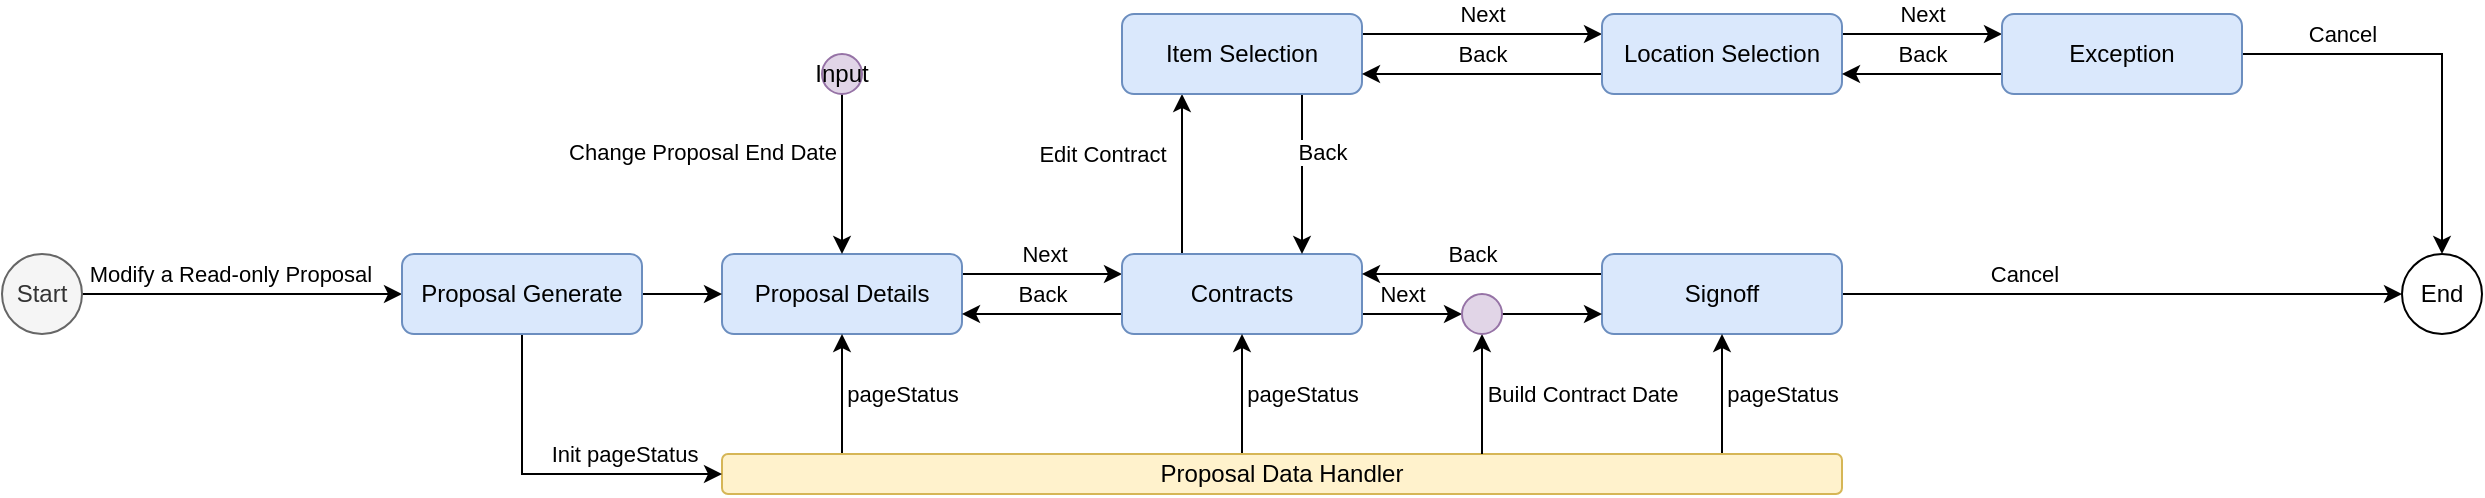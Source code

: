 <mxfile version="14.9.3" type="github">
  <diagram id="MpMKGlxmZKTNohCJST7r" name="Page-1">
    <mxGraphModel dx="1775" dy="588" grid="1" gridSize="10" guides="1" tooltips="1" connect="1" arrows="1" fold="1" page="1" pageScale="1" pageWidth="827" pageHeight="1169" math="0" shadow="0">
      <root>
        <mxCell id="0" />
        <mxCell id="1" parent="0" />
        <mxCell id="CWZlS4MAvRdUrijUF1ng-20" style="edgeStyle=orthogonalEdgeStyle;rounded=0;orthogonalLoop=1;jettySize=auto;html=1;entryX=0;entryY=0.25;entryDx=0;entryDy=0;exitX=1;exitY=0.25;exitDx=0;exitDy=0;" edge="1" parent="1" source="CWZlS4MAvRdUrijUF1ng-1" target="CWZlS4MAvRdUrijUF1ng-2">
          <mxGeometry relative="1" as="geometry" />
        </mxCell>
        <mxCell id="CWZlS4MAvRdUrijUF1ng-21" value="Next" style="edgeLabel;html=1;align=center;verticalAlign=middle;resizable=0;points=[];" vertex="1" connectable="0" parent="CWZlS4MAvRdUrijUF1ng-20">
          <mxGeometry x="-0.361" y="-2" relative="1" as="geometry">
            <mxPoint x="15" y="-12" as="offset" />
          </mxGeometry>
        </mxCell>
        <mxCell id="CWZlS4MAvRdUrijUF1ng-1" value="Proposal Details" style="rounded=1;whiteSpace=wrap;html=1;fillColor=#dae8fc;strokeColor=#6c8ebf;" vertex="1" parent="1">
          <mxGeometry x="120" y="160" width="120" height="40" as="geometry" />
        </mxCell>
        <mxCell id="CWZlS4MAvRdUrijUF1ng-14" style="edgeStyle=orthogonalEdgeStyle;rounded=0;orthogonalLoop=1;jettySize=auto;html=1;entryX=0.25;entryY=1;entryDx=0;entryDy=0;exitX=0.25;exitY=0;exitDx=0;exitDy=0;" edge="1" parent="1" source="CWZlS4MAvRdUrijUF1ng-2" target="CWZlS4MAvRdUrijUF1ng-7">
          <mxGeometry relative="1" as="geometry">
            <Array as="points" />
          </mxGeometry>
        </mxCell>
        <mxCell id="CWZlS4MAvRdUrijUF1ng-15" value="Edit Contract" style="edgeLabel;html=1;align=center;verticalAlign=middle;resizable=0;points=[];" vertex="1" connectable="0" parent="CWZlS4MAvRdUrijUF1ng-14">
          <mxGeometry x="0.25" y="-2" relative="1" as="geometry">
            <mxPoint x="-42" as="offset" />
          </mxGeometry>
        </mxCell>
        <mxCell id="CWZlS4MAvRdUrijUF1ng-22" style="edgeStyle=orthogonalEdgeStyle;rounded=0;orthogonalLoop=1;jettySize=auto;html=1;exitX=0;exitY=0.75;exitDx=0;exitDy=0;entryX=1;entryY=0.75;entryDx=0;entryDy=0;" edge="1" parent="1" source="CWZlS4MAvRdUrijUF1ng-2" target="CWZlS4MAvRdUrijUF1ng-1">
          <mxGeometry relative="1" as="geometry">
            <mxPoint x="210" y="190" as="targetPoint" />
          </mxGeometry>
        </mxCell>
        <mxCell id="CWZlS4MAvRdUrijUF1ng-23" value="Back" style="edgeLabel;html=1;align=center;verticalAlign=middle;resizable=0;points=[];" vertex="1" connectable="0" parent="CWZlS4MAvRdUrijUF1ng-22">
          <mxGeometry x="-0.294" y="1" relative="1" as="geometry">
            <mxPoint x="-12" y="-11" as="offset" />
          </mxGeometry>
        </mxCell>
        <mxCell id="CWZlS4MAvRdUrijUF1ng-41" style="edgeStyle=orthogonalEdgeStyle;rounded=0;orthogonalLoop=1;jettySize=auto;html=1;entryX=0;entryY=0.5;entryDx=0;entryDy=0;exitX=1;exitY=0.75;exitDx=0;exitDy=0;" edge="1" parent="1" source="CWZlS4MAvRdUrijUF1ng-2" target="CWZlS4MAvRdUrijUF1ng-40">
          <mxGeometry relative="1" as="geometry">
            <Array as="points">
              <mxPoint x="470" y="190" />
              <mxPoint x="470" y="190" />
            </Array>
          </mxGeometry>
        </mxCell>
        <mxCell id="CWZlS4MAvRdUrijUF1ng-45" value="Next" style="edgeLabel;html=1;align=center;verticalAlign=middle;resizable=0;points=[];" vertex="1" connectable="0" parent="CWZlS4MAvRdUrijUF1ng-41">
          <mxGeometry x="0.236" y="-1" relative="1" as="geometry">
            <mxPoint x="-11" y="-11" as="offset" />
          </mxGeometry>
        </mxCell>
        <mxCell id="CWZlS4MAvRdUrijUF1ng-2" value="Contracts" style="rounded=1;whiteSpace=wrap;html=1;fillColor=#dae8fc;strokeColor=#6c8ebf;" vertex="1" parent="1">
          <mxGeometry x="320" y="160" width="120" height="40" as="geometry" />
        </mxCell>
        <mxCell id="CWZlS4MAvRdUrijUF1ng-24" style="edgeStyle=orthogonalEdgeStyle;rounded=0;orthogonalLoop=1;jettySize=auto;html=1;exitX=0;exitY=0.25;exitDx=0;exitDy=0;entryX=1;entryY=0.25;entryDx=0;entryDy=0;" edge="1" parent="1" source="CWZlS4MAvRdUrijUF1ng-3" target="CWZlS4MAvRdUrijUF1ng-2">
          <mxGeometry relative="1" as="geometry" />
        </mxCell>
        <mxCell id="CWZlS4MAvRdUrijUF1ng-25" value="Back" style="edgeLabel;html=1;align=center;verticalAlign=middle;resizable=0;points=[];" vertex="1" connectable="0" parent="CWZlS4MAvRdUrijUF1ng-24">
          <mxGeometry x="0.258" relative="1" as="geometry">
            <mxPoint x="10" y="-10" as="offset" />
          </mxGeometry>
        </mxCell>
        <mxCell id="CWZlS4MAvRdUrijUF1ng-46" style="edgeStyle=orthogonalEdgeStyle;rounded=0;orthogonalLoop=1;jettySize=auto;html=1;entryX=0;entryY=0.5;entryDx=0;entryDy=0;" edge="1" parent="1" source="CWZlS4MAvRdUrijUF1ng-3" target="CWZlS4MAvRdUrijUF1ng-10">
          <mxGeometry relative="1" as="geometry" />
        </mxCell>
        <mxCell id="CWZlS4MAvRdUrijUF1ng-47" value="Cancel" style="edgeLabel;html=1;align=center;verticalAlign=middle;resizable=0;points=[];" vertex="1" connectable="0" parent="CWZlS4MAvRdUrijUF1ng-46">
          <mxGeometry x="-0.702" y="1" relative="1" as="geometry">
            <mxPoint x="49" y="-9" as="offset" />
          </mxGeometry>
        </mxCell>
        <mxCell id="CWZlS4MAvRdUrijUF1ng-3" value="Signoff" style="rounded=1;whiteSpace=wrap;html=1;fillColor=#dae8fc;strokeColor=#6c8ebf;" vertex="1" parent="1">
          <mxGeometry x="560" y="160" width="120" height="40" as="geometry" />
        </mxCell>
        <mxCell id="CWZlS4MAvRdUrijUF1ng-6" style="edgeStyle=orthogonalEdgeStyle;rounded=0;orthogonalLoop=1;jettySize=auto;html=1;entryX=0;entryY=0.5;entryDx=0;entryDy=0;" edge="1" parent="1" source="CWZlS4MAvRdUrijUF1ng-5" target="CWZlS4MAvRdUrijUF1ng-29">
          <mxGeometry relative="1" as="geometry" />
        </mxCell>
        <mxCell id="CWZlS4MAvRdUrijUF1ng-13" value="Modify a Read-only Proposal" style="edgeLabel;html=1;align=center;verticalAlign=middle;resizable=0;points=[];" vertex="1" connectable="0" parent="CWZlS4MAvRdUrijUF1ng-6">
          <mxGeometry x="-0.26" relative="1" as="geometry">
            <mxPoint x="15" y="-10" as="offset" />
          </mxGeometry>
        </mxCell>
        <mxCell id="CWZlS4MAvRdUrijUF1ng-5" value="Start" style="ellipse;whiteSpace=wrap;html=1;aspect=fixed;fillColor=#f5f5f5;strokeColor=#666666;fontColor=#333333;" vertex="1" parent="1">
          <mxGeometry x="-240" y="160" width="40" height="40" as="geometry" />
        </mxCell>
        <mxCell id="CWZlS4MAvRdUrijUF1ng-16" style="edgeStyle=orthogonalEdgeStyle;rounded=0;orthogonalLoop=1;jettySize=auto;html=1;entryX=0;entryY=0.25;entryDx=0;entryDy=0;exitX=1;exitY=0.25;exitDx=0;exitDy=0;" edge="1" parent="1" source="CWZlS4MAvRdUrijUF1ng-7" target="CWZlS4MAvRdUrijUF1ng-8">
          <mxGeometry relative="1" as="geometry" />
        </mxCell>
        <mxCell id="CWZlS4MAvRdUrijUF1ng-49" value="Next" style="edgeLabel;html=1;align=center;verticalAlign=middle;resizable=0;points=[];" vertex="1" connectable="0" parent="CWZlS4MAvRdUrijUF1ng-16">
          <mxGeometry x="-0.183" y="2" relative="1" as="geometry">
            <mxPoint x="11" y="-8" as="offset" />
          </mxGeometry>
        </mxCell>
        <mxCell id="CWZlS4MAvRdUrijUF1ng-18" style="edgeStyle=orthogonalEdgeStyle;rounded=0;orthogonalLoop=1;jettySize=auto;html=1;exitX=0.75;exitY=1;exitDx=0;exitDy=0;entryX=0.75;entryY=0;entryDx=0;entryDy=0;" edge="1" parent="1" source="CWZlS4MAvRdUrijUF1ng-7" target="CWZlS4MAvRdUrijUF1ng-2">
          <mxGeometry relative="1" as="geometry" />
        </mxCell>
        <mxCell id="CWZlS4MAvRdUrijUF1ng-19" value="Back" style="edgeLabel;html=1;align=center;verticalAlign=middle;resizable=0;points=[];" vertex="1" connectable="0" parent="CWZlS4MAvRdUrijUF1ng-18">
          <mxGeometry x="-0.283" y="1" relative="1" as="geometry">
            <mxPoint x="9" as="offset" />
          </mxGeometry>
        </mxCell>
        <mxCell id="CWZlS4MAvRdUrijUF1ng-7" value="Item Selection" style="rounded=1;whiteSpace=wrap;html=1;fillColor=#dae8fc;strokeColor=#6c8ebf;" vertex="1" parent="1">
          <mxGeometry x="320" y="40" width="120" height="40" as="geometry" />
        </mxCell>
        <mxCell id="CWZlS4MAvRdUrijUF1ng-17" style="edgeStyle=orthogonalEdgeStyle;rounded=0;orthogonalLoop=1;jettySize=auto;html=1;entryX=0;entryY=0.25;entryDx=0;entryDy=0;exitX=1;exitY=0.25;exitDx=0;exitDy=0;" edge="1" parent="1" source="CWZlS4MAvRdUrijUF1ng-8" target="CWZlS4MAvRdUrijUF1ng-9">
          <mxGeometry relative="1" as="geometry" />
        </mxCell>
        <mxCell id="CWZlS4MAvRdUrijUF1ng-52" value="Next" style="edgeLabel;html=1;align=center;verticalAlign=middle;resizable=0;points=[];" vertex="1" connectable="0" parent="CWZlS4MAvRdUrijUF1ng-17">
          <mxGeometry x="-0.258" y="1" relative="1" as="geometry">
            <mxPoint x="10" y="-9" as="offset" />
          </mxGeometry>
        </mxCell>
        <mxCell id="CWZlS4MAvRdUrijUF1ng-48" style="edgeStyle=orthogonalEdgeStyle;rounded=0;orthogonalLoop=1;jettySize=auto;html=1;entryX=1;entryY=0.75;entryDx=0;entryDy=0;exitX=0;exitY=0.75;exitDx=0;exitDy=0;" edge="1" parent="1" source="CWZlS4MAvRdUrijUF1ng-8" target="CWZlS4MAvRdUrijUF1ng-7">
          <mxGeometry relative="1" as="geometry" />
        </mxCell>
        <mxCell id="CWZlS4MAvRdUrijUF1ng-50" value="Back" style="edgeLabel;html=1;align=center;verticalAlign=middle;resizable=0;points=[];" vertex="1" connectable="0" parent="CWZlS4MAvRdUrijUF1ng-48">
          <mxGeometry x="0.261" y="-1" relative="1" as="geometry">
            <mxPoint x="15" y="-9" as="offset" />
          </mxGeometry>
        </mxCell>
        <mxCell id="CWZlS4MAvRdUrijUF1ng-8" value="Location Selection" style="rounded=1;whiteSpace=wrap;html=1;fillColor=#dae8fc;strokeColor=#6c8ebf;" vertex="1" parent="1">
          <mxGeometry x="560" y="40" width="120" height="40" as="geometry" />
        </mxCell>
        <mxCell id="CWZlS4MAvRdUrijUF1ng-11" style="edgeStyle=orthogonalEdgeStyle;rounded=0;orthogonalLoop=1;jettySize=auto;html=1;entryX=0.5;entryY=0;entryDx=0;entryDy=0;" edge="1" parent="1" source="CWZlS4MAvRdUrijUF1ng-9" target="CWZlS4MAvRdUrijUF1ng-10">
          <mxGeometry relative="1" as="geometry" />
        </mxCell>
        <mxCell id="CWZlS4MAvRdUrijUF1ng-12" value="Cancel" style="edgeLabel;html=1;align=center;verticalAlign=middle;resizable=0;points=[];" vertex="1" connectable="0" parent="CWZlS4MAvRdUrijUF1ng-11">
          <mxGeometry x="-0.36" y="-1" relative="1" as="geometry">
            <mxPoint x="-14" y="-11" as="offset" />
          </mxGeometry>
        </mxCell>
        <mxCell id="CWZlS4MAvRdUrijUF1ng-51" style="edgeStyle=orthogonalEdgeStyle;rounded=0;orthogonalLoop=1;jettySize=auto;html=1;entryX=1;entryY=0.75;entryDx=0;entryDy=0;exitX=0;exitY=0.75;exitDx=0;exitDy=0;" edge="1" parent="1" source="CWZlS4MAvRdUrijUF1ng-9" target="CWZlS4MAvRdUrijUF1ng-8">
          <mxGeometry relative="1" as="geometry" />
        </mxCell>
        <mxCell id="CWZlS4MAvRdUrijUF1ng-53" value="Back" style="edgeLabel;html=1;align=center;verticalAlign=middle;resizable=0;points=[];" vertex="1" connectable="0" parent="CWZlS4MAvRdUrijUF1ng-51">
          <mxGeometry x="0.225" y="1" relative="1" as="geometry">
            <mxPoint x="9" y="-11" as="offset" />
          </mxGeometry>
        </mxCell>
        <mxCell id="CWZlS4MAvRdUrijUF1ng-9" value="Exception" style="rounded=1;whiteSpace=wrap;html=1;fillColor=#dae8fc;strokeColor=#6c8ebf;" vertex="1" parent="1">
          <mxGeometry x="760" y="40" width="120" height="40" as="geometry" />
        </mxCell>
        <mxCell id="CWZlS4MAvRdUrijUF1ng-10" value="End" style="ellipse;whiteSpace=wrap;html=1;aspect=fixed;" vertex="1" parent="1">
          <mxGeometry x="960" y="160" width="40" height="40" as="geometry" />
        </mxCell>
        <mxCell id="CWZlS4MAvRdUrijUF1ng-27" style="edgeStyle=orthogonalEdgeStyle;rounded=0;orthogonalLoop=1;jettySize=auto;html=1;entryX=0.5;entryY=1;entryDx=0;entryDy=0;" edge="1" parent="1" source="CWZlS4MAvRdUrijUF1ng-26" target="CWZlS4MAvRdUrijUF1ng-1">
          <mxGeometry relative="1" as="geometry">
            <Array as="points">
              <mxPoint x="140" y="260" />
              <mxPoint x="140" y="260" />
            </Array>
          </mxGeometry>
        </mxCell>
        <mxCell id="CWZlS4MAvRdUrijUF1ng-28" value="pageStatus" style="edgeLabel;html=1;align=center;verticalAlign=middle;resizable=0;points=[];" vertex="1" connectable="0" parent="CWZlS4MAvRdUrijUF1ng-27">
          <mxGeometry x="0.2" y="1" relative="1" as="geometry">
            <mxPoint x="31" y="6" as="offset" />
          </mxGeometry>
        </mxCell>
        <mxCell id="CWZlS4MAvRdUrijUF1ng-33" style="edgeStyle=orthogonalEdgeStyle;rounded=0;orthogonalLoop=1;jettySize=auto;html=1;entryX=0.5;entryY=1;entryDx=0;entryDy=0;" edge="1" parent="1" source="CWZlS4MAvRdUrijUF1ng-26" target="CWZlS4MAvRdUrijUF1ng-2">
          <mxGeometry relative="1" as="geometry">
            <Array as="points">
              <mxPoint x="380" y="260" />
              <mxPoint x="380" y="260" />
            </Array>
          </mxGeometry>
        </mxCell>
        <mxCell id="CWZlS4MAvRdUrijUF1ng-34" value="pageStatus" style="edgeLabel;html=1;align=center;verticalAlign=middle;resizable=0;points=[];" vertex="1" connectable="0" parent="CWZlS4MAvRdUrijUF1ng-33">
          <mxGeometry x="0.233" relative="1" as="geometry">
            <mxPoint x="30" y="7" as="offset" />
          </mxGeometry>
        </mxCell>
        <mxCell id="CWZlS4MAvRdUrijUF1ng-35" style="edgeStyle=orthogonalEdgeStyle;rounded=0;orthogonalLoop=1;jettySize=auto;html=1;entryX=0.5;entryY=1;entryDx=0;entryDy=0;" edge="1" parent="1" source="CWZlS4MAvRdUrijUF1ng-26" target="CWZlS4MAvRdUrijUF1ng-3">
          <mxGeometry relative="1" as="geometry">
            <Array as="points">
              <mxPoint x="580" y="260" />
              <mxPoint x="580" y="260" />
            </Array>
          </mxGeometry>
        </mxCell>
        <mxCell id="CWZlS4MAvRdUrijUF1ng-36" value="pageStatus" style="edgeLabel;html=1;align=center;verticalAlign=middle;resizable=0;points=[];" vertex="1" connectable="0" parent="CWZlS4MAvRdUrijUF1ng-35">
          <mxGeometry x="-0.283" y="1" relative="1" as="geometry">
            <mxPoint x="31" y="-9" as="offset" />
          </mxGeometry>
        </mxCell>
        <mxCell id="CWZlS4MAvRdUrijUF1ng-26" value="Proposal Data Handler" style="rounded=1;whiteSpace=wrap;html=1;fillColor=#fff2cc;strokeColor=#d6b656;" vertex="1" parent="1">
          <mxGeometry x="120" y="260" width="560" height="20" as="geometry" />
        </mxCell>
        <mxCell id="CWZlS4MAvRdUrijUF1ng-30" style="edgeStyle=orthogonalEdgeStyle;rounded=0;orthogonalLoop=1;jettySize=auto;html=1;entryX=0;entryY=0.5;entryDx=0;entryDy=0;exitX=1;exitY=0.5;exitDx=0;exitDy=0;" edge="1" parent="1" source="CWZlS4MAvRdUrijUF1ng-29" target="CWZlS4MAvRdUrijUF1ng-1">
          <mxGeometry relative="1" as="geometry" />
        </mxCell>
        <mxCell id="CWZlS4MAvRdUrijUF1ng-31" style="edgeStyle=orthogonalEdgeStyle;rounded=0;orthogonalLoop=1;jettySize=auto;html=1;entryX=0;entryY=0.5;entryDx=0;entryDy=0;exitX=0.5;exitY=1;exitDx=0;exitDy=0;" edge="1" parent="1" source="CWZlS4MAvRdUrijUF1ng-29" target="CWZlS4MAvRdUrijUF1ng-26">
          <mxGeometry relative="1" as="geometry" />
        </mxCell>
        <mxCell id="CWZlS4MAvRdUrijUF1ng-32" value="Init pageStatus" style="edgeLabel;html=1;align=center;verticalAlign=middle;resizable=0;points=[];" vertex="1" connectable="0" parent="CWZlS4MAvRdUrijUF1ng-31">
          <mxGeometry x="0.27" y="-3" relative="1" as="geometry">
            <mxPoint x="13" y="-13" as="offset" />
          </mxGeometry>
        </mxCell>
        <mxCell id="CWZlS4MAvRdUrijUF1ng-29" value="Proposal Generate" style="rounded=1;whiteSpace=wrap;html=1;fillColor=#dae8fc;strokeColor=#6c8ebf;" vertex="1" parent="1">
          <mxGeometry x="-40" y="160" width="120" height="40" as="geometry" />
        </mxCell>
        <mxCell id="CWZlS4MAvRdUrijUF1ng-42" style="edgeStyle=orthogonalEdgeStyle;rounded=0;orthogonalLoop=1;jettySize=auto;html=1;entryX=0;entryY=0.75;entryDx=0;entryDy=0;" edge="1" parent="1" source="CWZlS4MAvRdUrijUF1ng-40" target="CWZlS4MAvRdUrijUF1ng-3">
          <mxGeometry relative="1" as="geometry" />
        </mxCell>
        <mxCell id="CWZlS4MAvRdUrijUF1ng-43" style="edgeStyle=orthogonalEdgeStyle;rounded=0;orthogonalLoop=1;jettySize=auto;html=1;exitX=0.5;exitY=1;exitDx=0;exitDy=0;startArrow=classic;startFill=1;endArrow=none;endFill=0;" edge="1" parent="1" source="CWZlS4MAvRdUrijUF1ng-40" target="CWZlS4MAvRdUrijUF1ng-26">
          <mxGeometry relative="1" as="geometry">
            <Array as="points">
              <mxPoint x="500" y="250" />
              <mxPoint x="500" y="250" />
            </Array>
          </mxGeometry>
        </mxCell>
        <mxCell id="CWZlS4MAvRdUrijUF1ng-44" value="Build Contract Date" style="edgeLabel;html=1;align=center;verticalAlign=middle;resizable=0;points=[];" vertex="1" connectable="0" parent="CWZlS4MAvRdUrijUF1ng-43">
          <mxGeometry x="-0.244" y="-2" relative="1" as="geometry">
            <mxPoint x="52" y="7" as="offset" />
          </mxGeometry>
        </mxCell>
        <mxCell id="CWZlS4MAvRdUrijUF1ng-40" value="" style="ellipse;whiteSpace=wrap;html=1;aspect=fixed;fillColor=#e1d5e7;strokeColor=#9673a6;" vertex="1" parent="1">
          <mxGeometry x="490" y="180" width="20" height="20" as="geometry" />
        </mxCell>
        <mxCell id="CWZlS4MAvRdUrijUF1ng-57" style="edgeStyle=orthogonalEdgeStyle;rounded=0;orthogonalLoop=1;jettySize=auto;html=1;entryX=0.5;entryY=0;entryDx=0;entryDy=0;" edge="1" parent="1" source="CWZlS4MAvRdUrijUF1ng-54" target="CWZlS4MAvRdUrijUF1ng-1">
          <mxGeometry relative="1" as="geometry" />
        </mxCell>
        <mxCell id="CWZlS4MAvRdUrijUF1ng-58" value="Change Proposal End Date" style="edgeLabel;html=1;align=center;verticalAlign=middle;resizable=0;points=[];" vertex="1" connectable="0" parent="CWZlS4MAvRdUrijUF1ng-57">
          <mxGeometry x="-0.283" y="-1" relative="1" as="geometry">
            <mxPoint x="-69" as="offset" />
          </mxGeometry>
        </mxCell>
        <mxCell id="CWZlS4MAvRdUrijUF1ng-54" value="Input" style="ellipse;whiteSpace=wrap;html=1;aspect=fixed;fillColor=#e1d5e7;strokeColor=#9673a6;" vertex="1" parent="1">
          <mxGeometry x="170" y="60" width="20" height="20" as="geometry" />
        </mxCell>
      </root>
    </mxGraphModel>
  </diagram>
</mxfile>
